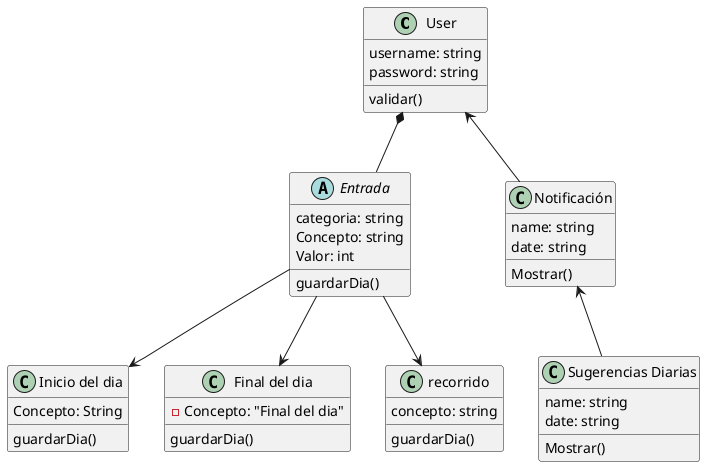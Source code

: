 @startuml Final_UML_OOP
class "User" as user{
    username: string
    password: string   

    validar()
}

abstract class "Entrada" as entrada{
    categoria: string
    Concepto: string
    Valor: int

    guardarDia()
}
class "Inicio del dia" as inicio{
    Concepto: String

    guardarDia()
}
class "Final del dia" as final{
    -Concepto: "Final del dia"

    guardarDia()
}
class "Notificación" as noti{
    name: string
    date: string

    Mostrar()
}
class "Sugerencias Diarias" as sugd{
    name: string
    date: string

    Mostrar()
}
class recorrido {
    concepto: string
    guardarDia()
}
user *-- entrada
user<--noti
noti<--sugd
entrada-->inicio
entrada-->recorrido
entrada-->final
@enduml
